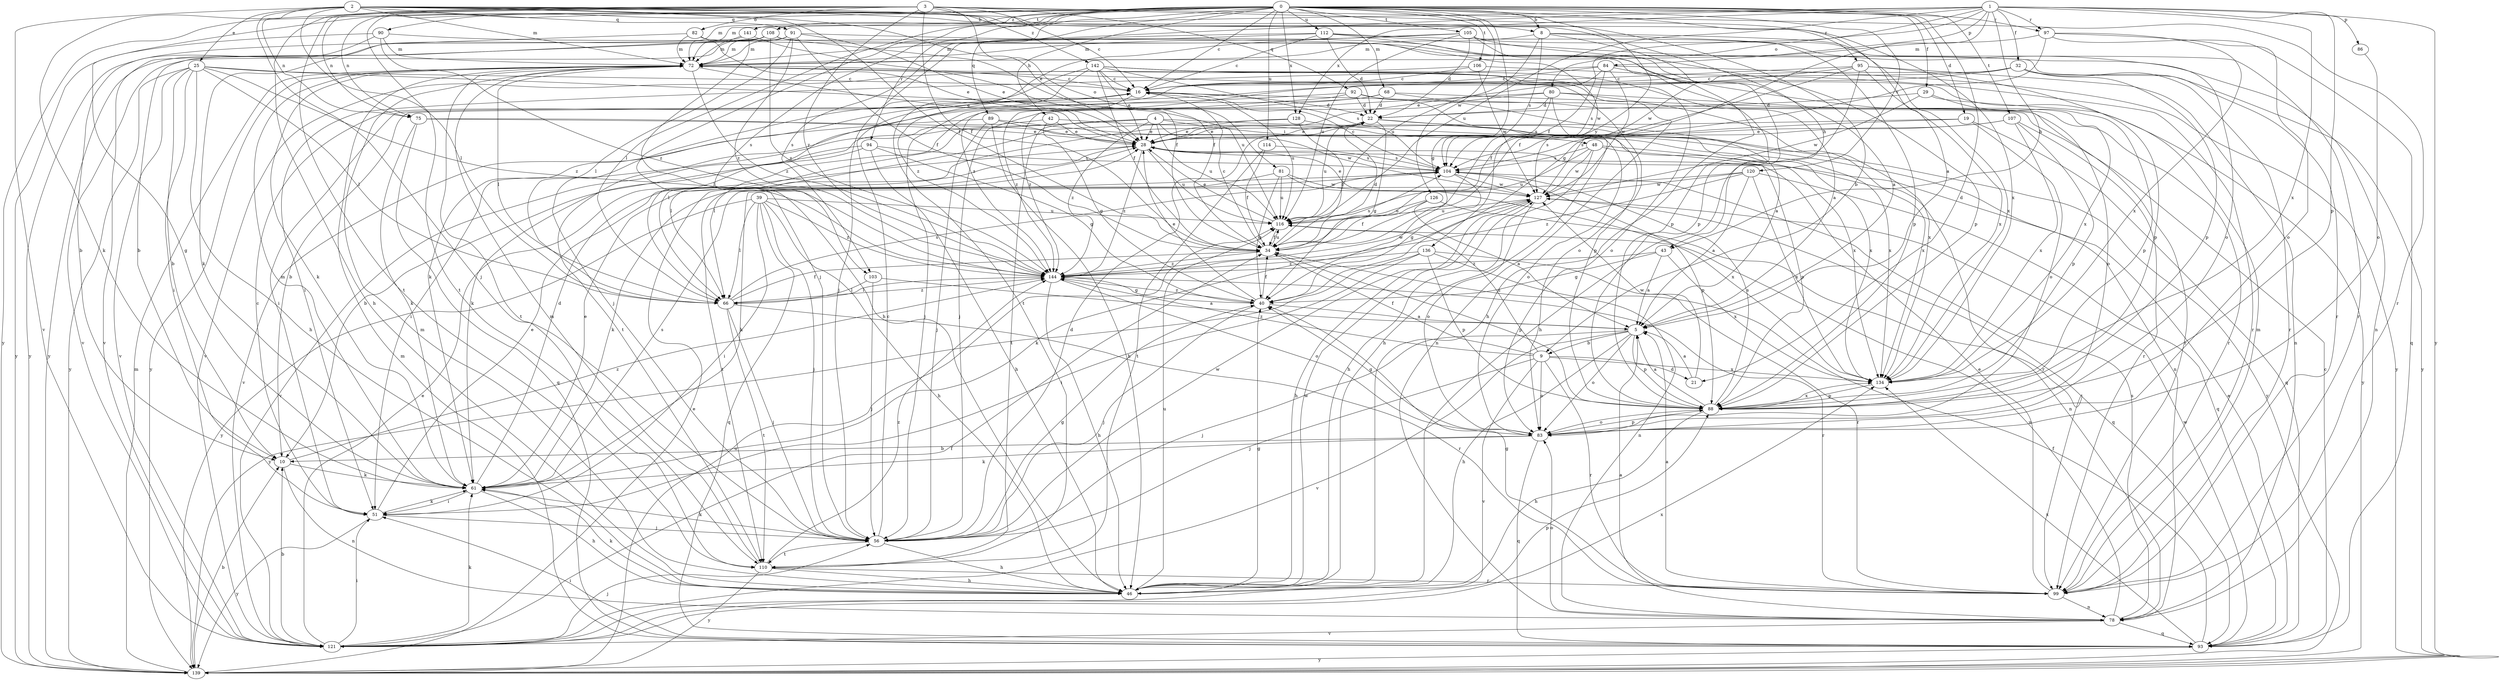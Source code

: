 strict digraph  {
0;
1;
2;
3;
4;
5;
8;
9;
10;
16;
19;
21;
22;
25;
28;
29;
32;
34;
39;
40;
42;
43;
46;
48;
51;
56;
61;
66;
68;
72;
75;
78;
80;
81;
82;
83;
84;
86;
88;
89;
90;
91;
92;
93;
94;
95;
97;
99;
103;
104;
105;
106;
107;
108;
110;
112;
114;
116;
120;
121;
126;
127;
128;
134;
136;
139;
141;
142;
144;
0 -> 8  [label=b];
0 -> 16  [label=c];
0 -> 19  [label=d];
0 -> 21  [label=d];
0 -> 29  [label=f];
0 -> 40  [label=g];
0 -> 42  [label=h];
0 -> 56  [label=j];
0 -> 61  [label=g];
0 -> 66  [label=l];
0 -> 68  [label=m];
0 -> 72  [label=m];
0 -> 75  [label=n];
0 -> 89  [label=q];
0 -> 90  [label=q];
0 -> 94  [label=r];
0 -> 95  [label=r];
0 -> 97  [label=r];
0 -> 103  [label=s];
0 -> 105  [label=t];
0 -> 106  [label=t];
0 -> 107  [label=t];
0 -> 108  [label=t];
0 -> 110  [label=t];
0 -> 112  [label=u];
0 -> 114  [label=u];
0 -> 120  [label=v];
0 -> 126  [label=w];
0 -> 128  [label=x];
0 -> 136  [label=y];
0 -> 139  [label=y];
0 -> 141  [label=z];
1 -> 32  [label=f];
1 -> 34  [label=f];
1 -> 40  [label=g];
1 -> 43  [label=h];
1 -> 72  [label=m];
1 -> 80  [label=o];
1 -> 84  [label=p];
1 -> 86  [label=p];
1 -> 88  [label=p];
1 -> 97  [label=r];
1 -> 103  [label=s];
1 -> 116  [label=u];
1 -> 128  [label=x];
1 -> 134  [label=x];
1 -> 139  [label=y];
2 -> 5  [label=a];
2 -> 8  [label=b];
2 -> 9  [label=b];
2 -> 25  [label=e];
2 -> 28  [label=e];
2 -> 34  [label=f];
2 -> 43  [label=h];
2 -> 56  [label=j];
2 -> 66  [label=l];
2 -> 72  [label=m];
2 -> 75  [label=n];
2 -> 91  [label=q];
2 -> 121  [label=v];
3 -> 16  [label=c];
3 -> 34  [label=f];
3 -> 46  [label=h];
3 -> 61  [label=k];
3 -> 75  [label=n];
3 -> 81  [label=o];
3 -> 82  [label=o];
3 -> 92  [label=q];
3 -> 99  [label=r];
3 -> 110  [label=t];
3 -> 134  [label=x];
3 -> 142  [label=z];
3 -> 144  [label=z];
4 -> 28  [label=e];
4 -> 48  [label=i];
4 -> 61  [label=k];
4 -> 66  [label=l];
4 -> 78  [label=n];
4 -> 110  [label=t];
4 -> 116  [label=u];
4 -> 127  [label=w];
4 -> 144  [label=z];
5 -> 9  [label=b];
5 -> 46  [label=h];
5 -> 56  [label=j];
5 -> 83  [label=o];
5 -> 88  [label=p];
5 -> 121  [label=v];
8 -> 72  [label=m];
8 -> 88  [label=p];
8 -> 104  [label=s];
8 -> 116  [label=u];
8 -> 127  [label=w];
8 -> 134  [label=x];
9 -> 21  [label=d];
9 -> 34  [label=f];
9 -> 56  [label=j];
9 -> 83  [label=o];
9 -> 99  [label=r];
9 -> 116  [label=u];
9 -> 121  [label=v];
9 -> 134  [label=x];
9 -> 144  [label=z];
10 -> 61  [label=k];
10 -> 78  [label=n];
10 -> 144  [label=z];
16 -> 22  [label=d];
16 -> 51  [label=i];
16 -> 56  [label=j];
16 -> 116  [label=u];
19 -> 28  [label=e];
19 -> 83  [label=o];
19 -> 93  [label=q];
19 -> 104  [label=s];
21 -> 5  [label=a];
21 -> 127  [label=w];
22 -> 28  [label=e];
22 -> 40  [label=g];
22 -> 116  [label=u];
22 -> 134  [label=x];
22 -> 139  [label=y];
25 -> 10  [label=b];
25 -> 16  [label=c];
25 -> 46  [label=h];
25 -> 51  [label=i];
25 -> 66  [label=l];
25 -> 116  [label=u];
25 -> 121  [label=v];
25 -> 139  [label=y];
25 -> 144  [label=z];
28 -> 104  [label=s];
28 -> 116  [label=u];
28 -> 144  [label=z];
29 -> 22  [label=d];
29 -> 88  [label=p];
29 -> 127  [label=w];
29 -> 139  [label=y];
32 -> 16  [label=c];
32 -> 61  [label=k];
32 -> 66  [label=l];
32 -> 88  [label=p];
32 -> 99  [label=r];
32 -> 139  [label=y];
34 -> 16  [label=c];
34 -> 22  [label=d];
34 -> 88  [label=p];
34 -> 104  [label=s];
34 -> 116  [label=u];
34 -> 144  [label=z];
39 -> 46  [label=h];
39 -> 51  [label=i];
39 -> 56  [label=j];
39 -> 66  [label=l];
39 -> 93  [label=q];
39 -> 116  [label=u];
39 -> 139  [label=y];
39 -> 144  [label=z];
40 -> 5  [label=a];
40 -> 28  [label=e];
40 -> 34  [label=f];
40 -> 56  [label=j];
40 -> 144  [label=z];
42 -> 28  [label=e];
42 -> 40  [label=g];
42 -> 51  [label=i];
42 -> 134  [label=x];
43 -> 5  [label=a];
43 -> 40  [label=g];
43 -> 134  [label=x];
43 -> 144  [label=z];
46 -> 40  [label=g];
46 -> 61  [label=k];
46 -> 72  [label=m];
46 -> 116  [label=u];
46 -> 127  [label=w];
48 -> 46  [label=h];
48 -> 88  [label=p];
48 -> 99  [label=r];
48 -> 104  [label=s];
48 -> 116  [label=u];
48 -> 127  [label=w];
51 -> 16  [label=c];
51 -> 28  [label=e];
51 -> 56  [label=j];
51 -> 61  [label=k];
51 -> 139  [label=y];
56 -> 16  [label=c];
56 -> 22  [label=d];
56 -> 40  [label=g];
56 -> 46  [label=h];
56 -> 61  [label=k];
56 -> 110  [label=t];
56 -> 127  [label=w];
61 -> 22  [label=d];
61 -> 28  [label=e];
61 -> 46  [label=h];
61 -> 51  [label=i];
61 -> 72  [label=m];
61 -> 104  [label=s];
66 -> 34  [label=f];
66 -> 56  [label=j];
66 -> 99  [label=r];
66 -> 104  [label=s];
66 -> 110  [label=t];
66 -> 144  [label=z];
68 -> 5  [label=a];
68 -> 10  [label=b];
68 -> 22  [label=d];
68 -> 83  [label=o];
68 -> 144  [label=z];
72 -> 16  [label=c];
72 -> 28  [label=e];
72 -> 61  [label=k];
72 -> 66  [label=l];
72 -> 83  [label=o];
72 -> 110  [label=t];
72 -> 139  [label=y];
72 -> 144  [label=z];
75 -> 28  [label=e];
75 -> 61  [label=k];
75 -> 83  [label=o];
75 -> 93  [label=q];
78 -> 5  [label=a];
78 -> 83  [label=o];
78 -> 93  [label=q];
78 -> 104  [label=s];
78 -> 116  [label=u];
78 -> 121  [label=v];
80 -> 22  [label=d];
80 -> 46  [label=h];
80 -> 56  [label=j];
80 -> 66  [label=l];
80 -> 99  [label=r];
80 -> 104  [label=s];
80 -> 134  [label=x];
81 -> 40  [label=g];
81 -> 110  [label=t];
81 -> 116  [label=u];
81 -> 127  [label=w];
81 -> 134  [label=x];
82 -> 28  [label=e];
82 -> 61  [label=k];
82 -> 72  [label=m];
82 -> 88  [label=p];
83 -> 10  [label=b];
83 -> 40  [label=g];
83 -> 61  [label=k];
83 -> 88  [label=p];
83 -> 93  [label=q];
84 -> 16  [label=c];
84 -> 28  [label=e];
84 -> 51  [label=i];
84 -> 104  [label=s];
84 -> 127  [label=w];
84 -> 134  [label=x];
84 -> 139  [label=y];
86 -> 83  [label=o];
88 -> 5  [label=a];
88 -> 46  [label=h];
88 -> 83  [label=o];
88 -> 104  [label=s];
88 -> 134  [label=x];
89 -> 28  [label=e];
89 -> 46  [label=h];
89 -> 56  [label=j];
89 -> 121  [label=v];
89 -> 134  [label=x];
90 -> 10  [label=b];
90 -> 72  [label=m];
90 -> 99  [label=r];
90 -> 139  [label=y];
90 -> 144  [label=z];
91 -> 28  [label=e];
91 -> 34  [label=f];
91 -> 66  [label=l];
91 -> 72  [label=m];
91 -> 88  [label=p];
91 -> 121  [label=v];
91 -> 139  [label=y];
91 -> 144  [label=z];
92 -> 22  [label=d];
92 -> 88  [label=p];
92 -> 99  [label=r];
92 -> 110  [label=t];
92 -> 144  [label=z];
93 -> 16  [label=c];
93 -> 28  [label=e];
93 -> 34  [label=f];
93 -> 51  [label=i];
93 -> 72  [label=m];
93 -> 127  [label=w];
93 -> 134  [label=x];
93 -> 139  [label=y];
94 -> 10  [label=b];
94 -> 40  [label=g];
94 -> 46  [label=h];
94 -> 104  [label=s];
94 -> 121  [label=v];
95 -> 16  [label=c];
95 -> 34  [label=f];
95 -> 46  [label=h];
95 -> 78  [label=n];
95 -> 88  [label=p];
95 -> 134  [label=x];
95 -> 144  [label=z];
97 -> 34  [label=f];
97 -> 72  [label=m];
97 -> 83  [label=o];
97 -> 93  [label=q];
97 -> 134  [label=x];
99 -> 5  [label=a];
99 -> 28  [label=e];
99 -> 40  [label=g];
99 -> 72  [label=m];
99 -> 78  [label=n];
103 -> 5  [label=a];
103 -> 56  [label=j];
103 -> 66  [label=l];
104 -> 16  [label=c];
104 -> 40  [label=g];
104 -> 61  [label=k];
104 -> 88  [label=p];
104 -> 127  [label=w];
105 -> 5  [label=a];
105 -> 22  [label=d];
105 -> 72  [label=m];
105 -> 88  [label=p];
105 -> 99  [label=r];
105 -> 110  [label=t];
105 -> 116  [label=u];
106 -> 16  [label=c];
106 -> 99  [label=r];
106 -> 121  [label=v];
106 -> 127  [label=w];
107 -> 28  [label=e];
107 -> 88  [label=p];
107 -> 99  [label=r];
107 -> 104  [label=s];
107 -> 134  [label=x];
108 -> 10  [label=b];
108 -> 34  [label=f];
108 -> 72  [label=m];
108 -> 121  [label=v];
108 -> 127  [label=w];
108 -> 144  [label=z];
110 -> 46  [label=h];
110 -> 72  [label=m];
110 -> 99  [label=r];
110 -> 139  [label=y];
110 -> 144  [label=z];
112 -> 16  [label=c];
112 -> 22  [label=d];
112 -> 46  [label=h];
112 -> 56  [label=j];
112 -> 72  [label=m];
112 -> 78  [label=n];
112 -> 83  [label=o];
114 -> 34  [label=f];
114 -> 104  [label=s];
114 -> 110  [label=t];
116 -> 28  [label=e];
116 -> 34  [label=f];
120 -> 5  [label=a];
120 -> 61  [label=k];
120 -> 93  [label=q];
120 -> 127  [label=w];
120 -> 134  [label=x];
120 -> 144  [label=z];
121 -> 10  [label=b];
121 -> 28  [label=e];
121 -> 34  [label=f];
121 -> 51  [label=i];
121 -> 56  [label=j];
121 -> 61  [label=k];
121 -> 88  [label=p];
121 -> 134  [label=x];
126 -> 5  [label=a];
126 -> 34  [label=f];
126 -> 78  [label=n];
126 -> 116  [label=u];
127 -> 28  [label=e];
127 -> 46  [label=h];
127 -> 61  [label=k];
127 -> 83  [label=o];
127 -> 93  [label=q];
127 -> 116  [label=u];
128 -> 28  [label=e];
128 -> 34  [label=f];
128 -> 66  [label=l];
128 -> 134  [label=x];
134 -> 88  [label=p];
136 -> 51  [label=i];
136 -> 78  [label=n];
136 -> 88  [label=p];
136 -> 99  [label=r];
136 -> 139  [label=y];
136 -> 144  [label=z];
139 -> 10  [label=b];
139 -> 28  [label=e];
139 -> 72  [label=m];
139 -> 116  [label=u];
141 -> 34  [label=f];
141 -> 46  [label=h];
141 -> 72  [label=m];
141 -> 139  [label=y];
142 -> 5  [label=a];
142 -> 16  [label=c];
142 -> 28  [label=e];
142 -> 34  [label=f];
142 -> 56  [label=j];
142 -> 78  [label=n];
142 -> 83  [label=o];
142 -> 104  [label=s];
142 -> 144  [label=z];
144 -> 40  [label=g];
144 -> 46  [label=h];
144 -> 66  [label=l];
144 -> 83  [label=o];
144 -> 99  [label=r];
144 -> 127  [label=w];
}

